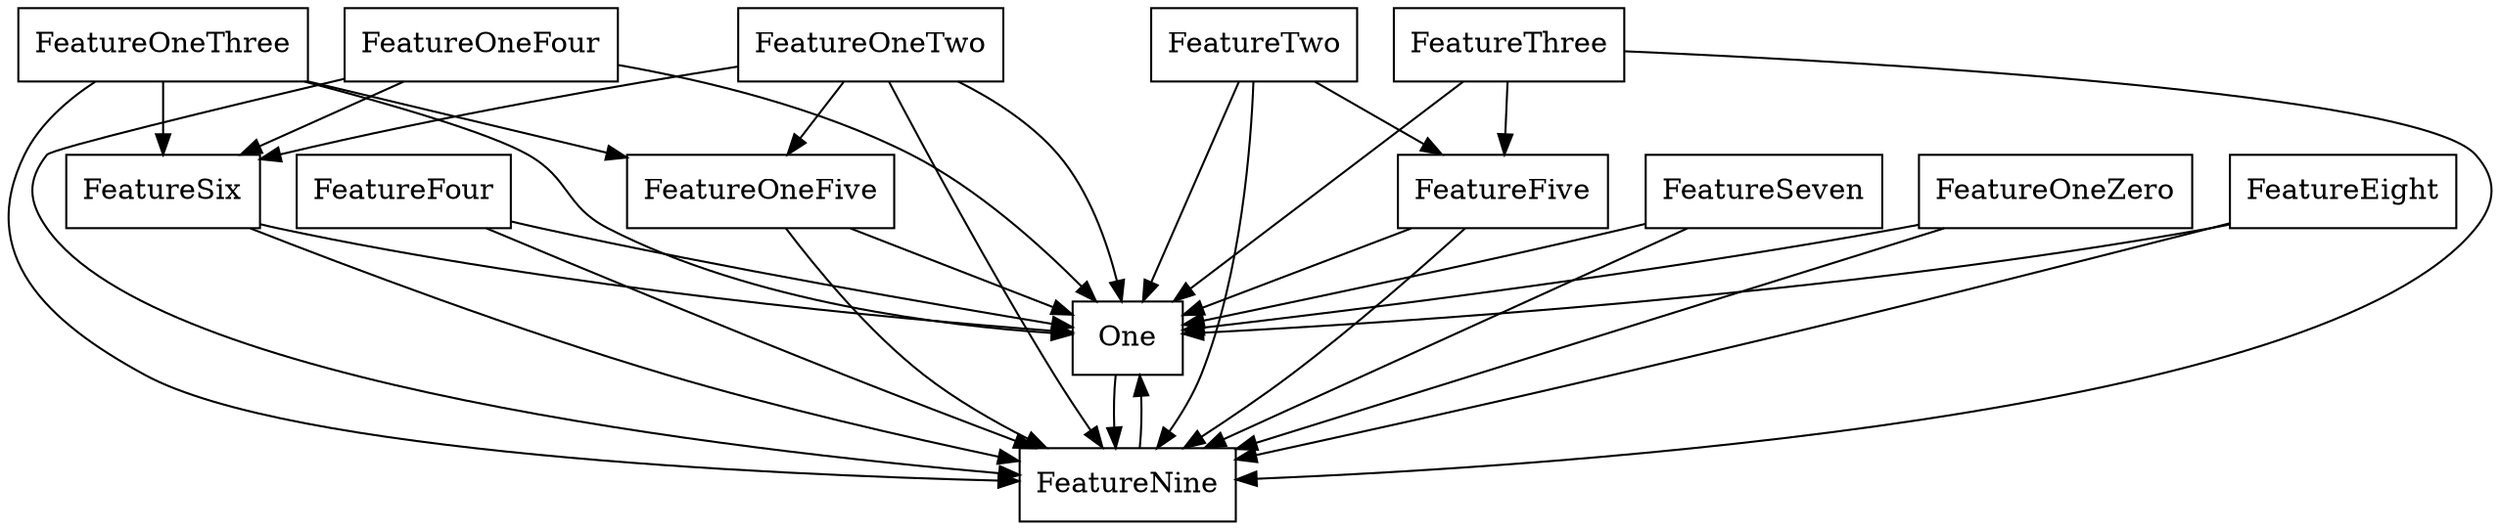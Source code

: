 digraph{
graph [rankdir=TB];
node [shape=box];
edge [arrowhead=normal];
0[label="FeatureOneThree",]
1[label="FeatureTwo",]
2[label="FeatureFive",]
3[label="FeatureSix",]
4[label="FeatureOneFour",]
5[label="FeatureOneFive",]
6[label="FeatureFour",]
7[label="FeatureThree",]
8[label="FeatureOneTwo",]
9[label="FeatureSeven",]
10[label="One",]
11[label="FeatureOneZero",]
12[label="FeatureNine",]
13[label="FeatureEight",]
0->3[label="",]
0->5[label="",]
0->10[label="",]
0->12[label="",]
1->2[label="",]
1->10[label="",]
1->12[label="",]
2->10[label="",]
2->12[label="",]
3->10[label="",]
3->12[label="",]
4->3[label="",]
4->10[label="",]
4->12[label="",]
5->10[label="",]
5->12[label="",]
6->10[label="",]
6->12[label="",]
7->2[label="",]
7->10[label="",]
7->12[label="",]
8->3[label="",]
8->5[label="",]
8->10[label="",]
8->12[label="",]
9->10[label="",]
9->12[label="",]
10->12[label="",]
11->10[label="",]
11->12[label="",]
12->10[label="",]
13->10[label="",]
13->12[label="",]
}
